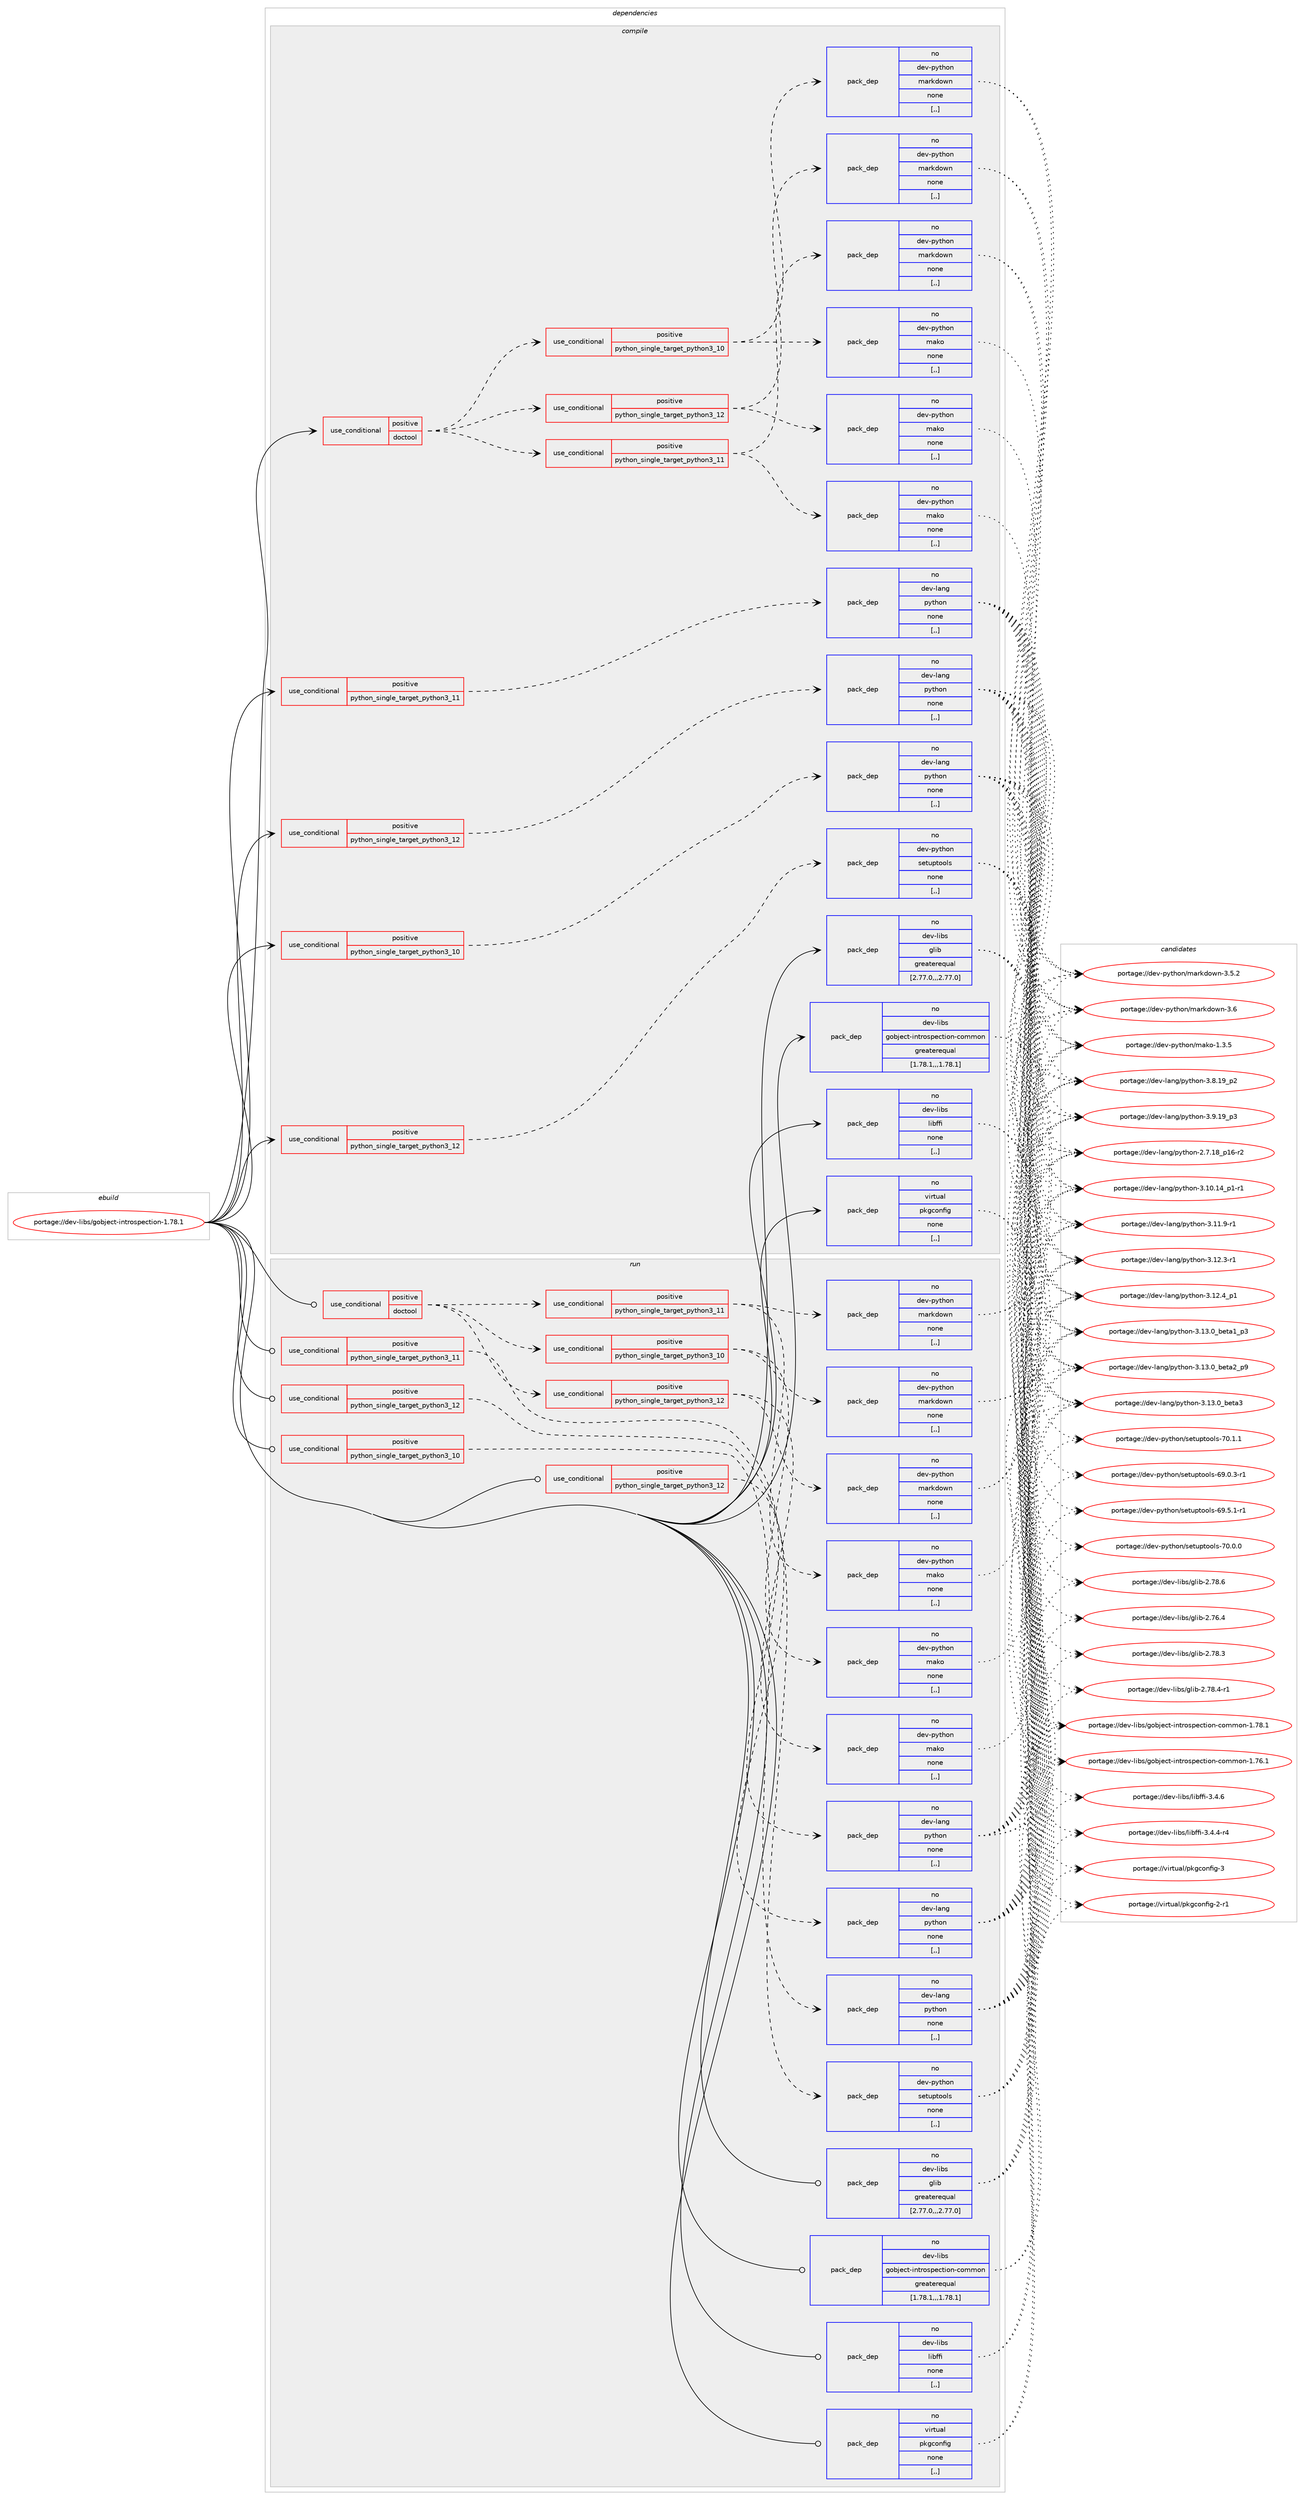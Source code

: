 digraph prolog {

# *************
# Graph options
# *************

newrank=true;
concentrate=true;
compound=true;
graph [rankdir=LR,fontname=Helvetica,fontsize=10,ranksep=1.5];#, ranksep=2.5, nodesep=0.2];
edge  [arrowhead=vee];
node  [fontname=Helvetica,fontsize=10];

# **********
# The ebuild
# **********

subgraph cluster_leftcol {
color=gray;
rank=same;
label=<<i>ebuild</i>>;
id [label="portage://dev-libs/gobject-introspection-1.78.1", color=red, width=4, href="../dev-libs/gobject-introspection-1.78.1.svg"];
}

# ****************
# The dependencies
# ****************

subgraph cluster_midcol {
color=gray;
label=<<i>dependencies</i>>;
subgraph cluster_compile {
fillcolor="#eeeeee";
style=filled;
label=<<i>compile</i>>;
subgraph cond25637 {
dependency105576 [label=<<TABLE BORDER="0" CELLBORDER="1" CELLSPACING="0" CELLPADDING="4"><TR><TD ROWSPAN="3" CELLPADDING="10">use_conditional</TD></TR><TR><TD>positive</TD></TR><TR><TD>doctool</TD></TR></TABLE>>, shape=none, color=red];
subgraph cond25638 {
dependency105577 [label=<<TABLE BORDER="0" CELLBORDER="1" CELLSPACING="0" CELLPADDING="4"><TR><TD ROWSPAN="3" CELLPADDING="10">use_conditional</TD></TR><TR><TD>positive</TD></TR><TR><TD>python_single_target_python3_10</TD></TR></TABLE>>, shape=none, color=red];
subgraph pack78802 {
dependency105578 [label=<<TABLE BORDER="0" CELLBORDER="1" CELLSPACING="0" CELLPADDING="4" WIDTH="220"><TR><TD ROWSPAN="6" CELLPADDING="30">pack_dep</TD></TR><TR><TD WIDTH="110">no</TD></TR><TR><TD>dev-python</TD></TR><TR><TD>mako</TD></TR><TR><TD>none</TD></TR><TR><TD>[,,]</TD></TR></TABLE>>, shape=none, color=blue];
}
dependency105577:e -> dependency105578:w [weight=20,style="dashed",arrowhead="vee"];
subgraph pack78803 {
dependency105579 [label=<<TABLE BORDER="0" CELLBORDER="1" CELLSPACING="0" CELLPADDING="4" WIDTH="220"><TR><TD ROWSPAN="6" CELLPADDING="30">pack_dep</TD></TR><TR><TD WIDTH="110">no</TD></TR><TR><TD>dev-python</TD></TR><TR><TD>markdown</TD></TR><TR><TD>none</TD></TR><TR><TD>[,,]</TD></TR></TABLE>>, shape=none, color=blue];
}
dependency105577:e -> dependency105579:w [weight=20,style="dashed",arrowhead="vee"];
}
dependency105576:e -> dependency105577:w [weight=20,style="dashed",arrowhead="vee"];
subgraph cond25639 {
dependency105580 [label=<<TABLE BORDER="0" CELLBORDER="1" CELLSPACING="0" CELLPADDING="4"><TR><TD ROWSPAN="3" CELLPADDING="10">use_conditional</TD></TR><TR><TD>positive</TD></TR><TR><TD>python_single_target_python3_11</TD></TR></TABLE>>, shape=none, color=red];
subgraph pack78804 {
dependency105581 [label=<<TABLE BORDER="0" CELLBORDER="1" CELLSPACING="0" CELLPADDING="4" WIDTH="220"><TR><TD ROWSPAN="6" CELLPADDING="30">pack_dep</TD></TR><TR><TD WIDTH="110">no</TD></TR><TR><TD>dev-python</TD></TR><TR><TD>mako</TD></TR><TR><TD>none</TD></TR><TR><TD>[,,]</TD></TR></TABLE>>, shape=none, color=blue];
}
dependency105580:e -> dependency105581:w [weight=20,style="dashed",arrowhead="vee"];
subgraph pack78805 {
dependency105582 [label=<<TABLE BORDER="0" CELLBORDER="1" CELLSPACING="0" CELLPADDING="4" WIDTH="220"><TR><TD ROWSPAN="6" CELLPADDING="30">pack_dep</TD></TR><TR><TD WIDTH="110">no</TD></TR><TR><TD>dev-python</TD></TR><TR><TD>markdown</TD></TR><TR><TD>none</TD></TR><TR><TD>[,,]</TD></TR></TABLE>>, shape=none, color=blue];
}
dependency105580:e -> dependency105582:w [weight=20,style="dashed",arrowhead="vee"];
}
dependency105576:e -> dependency105580:w [weight=20,style="dashed",arrowhead="vee"];
subgraph cond25640 {
dependency105583 [label=<<TABLE BORDER="0" CELLBORDER="1" CELLSPACING="0" CELLPADDING="4"><TR><TD ROWSPAN="3" CELLPADDING="10">use_conditional</TD></TR><TR><TD>positive</TD></TR><TR><TD>python_single_target_python3_12</TD></TR></TABLE>>, shape=none, color=red];
subgraph pack78806 {
dependency105584 [label=<<TABLE BORDER="0" CELLBORDER="1" CELLSPACING="0" CELLPADDING="4" WIDTH="220"><TR><TD ROWSPAN="6" CELLPADDING="30">pack_dep</TD></TR><TR><TD WIDTH="110">no</TD></TR><TR><TD>dev-python</TD></TR><TR><TD>mako</TD></TR><TR><TD>none</TD></TR><TR><TD>[,,]</TD></TR></TABLE>>, shape=none, color=blue];
}
dependency105583:e -> dependency105584:w [weight=20,style="dashed",arrowhead="vee"];
subgraph pack78807 {
dependency105585 [label=<<TABLE BORDER="0" CELLBORDER="1" CELLSPACING="0" CELLPADDING="4" WIDTH="220"><TR><TD ROWSPAN="6" CELLPADDING="30">pack_dep</TD></TR><TR><TD WIDTH="110">no</TD></TR><TR><TD>dev-python</TD></TR><TR><TD>markdown</TD></TR><TR><TD>none</TD></TR><TR><TD>[,,]</TD></TR></TABLE>>, shape=none, color=blue];
}
dependency105583:e -> dependency105585:w [weight=20,style="dashed",arrowhead="vee"];
}
dependency105576:e -> dependency105583:w [weight=20,style="dashed",arrowhead="vee"];
}
id:e -> dependency105576:w [weight=20,style="solid",arrowhead="vee"];
subgraph cond25641 {
dependency105586 [label=<<TABLE BORDER="0" CELLBORDER="1" CELLSPACING="0" CELLPADDING="4"><TR><TD ROWSPAN="3" CELLPADDING="10">use_conditional</TD></TR><TR><TD>positive</TD></TR><TR><TD>python_single_target_python3_10</TD></TR></TABLE>>, shape=none, color=red];
subgraph pack78808 {
dependency105587 [label=<<TABLE BORDER="0" CELLBORDER="1" CELLSPACING="0" CELLPADDING="4" WIDTH="220"><TR><TD ROWSPAN="6" CELLPADDING="30">pack_dep</TD></TR><TR><TD WIDTH="110">no</TD></TR><TR><TD>dev-lang</TD></TR><TR><TD>python</TD></TR><TR><TD>none</TD></TR><TR><TD>[,,]</TD></TR></TABLE>>, shape=none, color=blue];
}
dependency105586:e -> dependency105587:w [weight=20,style="dashed",arrowhead="vee"];
}
id:e -> dependency105586:w [weight=20,style="solid",arrowhead="vee"];
subgraph cond25642 {
dependency105588 [label=<<TABLE BORDER="0" CELLBORDER="1" CELLSPACING="0" CELLPADDING="4"><TR><TD ROWSPAN="3" CELLPADDING="10">use_conditional</TD></TR><TR><TD>positive</TD></TR><TR><TD>python_single_target_python3_11</TD></TR></TABLE>>, shape=none, color=red];
subgraph pack78809 {
dependency105589 [label=<<TABLE BORDER="0" CELLBORDER="1" CELLSPACING="0" CELLPADDING="4" WIDTH="220"><TR><TD ROWSPAN="6" CELLPADDING="30">pack_dep</TD></TR><TR><TD WIDTH="110">no</TD></TR><TR><TD>dev-lang</TD></TR><TR><TD>python</TD></TR><TR><TD>none</TD></TR><TR><TD>[,,]</TD></TR></TABLE>>, shape=none, color=blue];
}
dependency105588:e -> dependency105589:w [weight=20,style="dashed",arrowhead="vee"];
}
id:e -> dependency105588:w [weight=20,style="solid",arrowhead="vee"];
subgraph cond25643 {
dependency105590 [label=<<TABLE BORDER="0" CELLBORDER="1" CELLSPACING="0" CELLPADDING="4"><TR><TD ROWSPAN="3" CELLPADDING="10">use_conditional</TD></TR><TR><TD>positive</TD></TR><TR><TD>python_single_target_python3_12</TD></TR></TABLE>>, shape=none, color=red];
subgraph pack78810 {
dependency105591 [label=<<TABLE BORDER="0" CELLBORDER="1" CELLSPACING="0" CELLPADDING="4" WIDTH="220"><TR><TD ROWSPAN="6" CELLPADDING="30">pack_dep</TD></TR><TR><TD WIDTH="110">no</TD></TR><TR><TD>dev-lang</TD></TR><TR><TD>python</TD></TR><TR><TD>none</TD></TR><TR><TD>[,,]</TD></TR></TABLE>>, shape=none, color=blue];
}
dependency105590:e -> dependency105591:w [weight=20,style="dashed",arrowhead="vee"];
}
id:e -> dependency105590:w [weight=20,style="solid",arrowhead="vee"];
subgraph cond25644 {
dependency105592 [label=<<TABLE BORDER="0" CELLBORDER="1" CELLSPACING="0" CELLPADDING="4"><TR><TD ROWSPAN="3" CELLPADDING="10">use_conditional</TD></TR><TR><TD>positive</TD></TR><TR><TD>python_single_target_python3_12</TD></TR></TABLE>>, shape=none, color=red];
subgraph pack78811 {
dependency105593 [label=<<TABLE BORDER="0" CELLBORDER="1" CELLSPACING="0" CELLPADDING="4" WIDTH="220"><TR><TD ROWSPAN="6" CELLPADDING="30">pack_dep</TD></TR><TR><TD WIDTH="110">no</TD></TR><TR><TD>dev-python</TD></TR><TR><TD>setuptools</TD></TR><TR><TD>none</TD></TR><TR><TD>[,,]</TD></TR></TABLE>>, shape=none, color=blue];
}
dependency105592:e -> dependency105593:w [weight=20,style="dashed",arrowhead="vee"];
}
id:e -> dependency105592:w [weight=20,style="solid",arrowhead="vee"];
subgraph pack78812 {
dependency105594 [label=<<TABLE BORDER="0" CELLBORDER="1" CELLSPACING="0" CELLPADDING="4" WIDTH="220"><TR><TD ROWSPAN="6" CELLPADDING="30">pack_dep</TD></TR><TR><TD WIDTH="110">no</TD></TR><TR><TD>dev-libs</TD></TR><TR><TD>glib</TD></TR><TR><TD>greaterequal</TD></TR><TR><TD>[2.77.0,,,2.77.0]</TD></TR></TABLE>>, shape=none, color=blue];
}
id:e -> dependency105594:w [weight=20,style="solid",arrowhead="vee"];
subgraph pack78813 {
dependency105595 [label=<<TABLE BORDER="0" CELLBORDER="1" CELLSPACING="0" CELLPADDING="4" WIDTH="220"><TR><TD ROWSPAN="6" CELLPADDING="30">pack_dep</TD></TR><TR><TD WIDTH="110">no</TD></TR><TR><TD>dev-libs</TD></TR><TR><TD>gobject-introspection-common</TD></TR><TR><TD>greaterequal</TD></TR><TR><TD>[1.78.1,,,1.78.1]</TD></TR></TABLE>>, shape=none, color=blue];
}
id:e -> dependency105595:w [weight=20,style="solid",arrowhead="vee"];
subgraph pack78814 {
dependency105596 [label=<<TABLE BORDER="0" CELLBORDER="1" CELLSPACING="0" CELLPADDING="4" WIDTH="220"><TR><TD ROWSPAN="6" CELLPADDING="30">pack_dep</TD></TR><TR><TD WIDTH="110">no</TD></TR><TR><TD>dev-libs</TD></TR><TR><TD>libffi</TD></TR><TR><TD>none</TD></TR><TR><TD>[,,]</TD></TR></TABLE>>, shape=none, color=blue];
}
id:e -> dependency105596:w [weight=20,style="solid",arrowhead="vee"];
subgraph pack78815 {
dependency105597 [label=<<TABLE BORDER="0" CELLBORDER="1" CELLSPACING="0" CELLPADDING="4" WIDTH="220"><TR><TD ROWSPAN="6" CELLPADDING="30">pack_dep</TD></TR><TR><TD WIDTH="110">no</TD></TR><TR><TD>virtual</TD></TR><TR><TD>pkgconfig</TD></TR><TR><TD>none</TD></TR><TR><TD>[,,]</TD></TR></TABLE>>, shape=none, color=blue];
}
id:e -> dependency105597:w [weight=20,style="solid",arrowhead="vee"];
}
subgraph cluster_compileandrun {
fillcolor="#eeeeee";
style=filled;
label=<<i>compile and run</i>>;
}
subgraph cluster_run {
fillcolor="#eeeeee";
style=filled;
label=<<i>run</i>>;
subgraph cond25645 {
dependency105598 [label=<<TABLE BORDER="0" CELLBORDER="1" CELLSPACING="0" CELLPADDING="4"><TR><TD ROWSPAN="3" CELLPADDING="10">use_conditional</TD></TR><TR><TD>positive</TD></TR><TR><TD>doctool</TD></TR></TABLE>>, shape=none, color=red];
subgraph cond25646 {
dependency105599 [label=<<TABLE BORDER="0" CELLBORDER="1" CELLSPACING="0" CELLPADDING="4"><TR><TD ROWSPAN="3" CELLPADDING="10">use_conditional</TD></TR><TR><TD>positive</TD></TR><TR><TD>python_single_target_python3_10</TD></TR></TABLE>>, shape=none, color=red];
subgraph pack78816 {
dependency105600 [label=<<TABLE BORDER="0" CELLBORDER="1" CELLSPACING="0" CELLPADDING="4" WIDTH="220"><TR><TD ROWSPAN="6" CELLPADDING="30">pack_dep</TD></TR><TR><TD WIDTH="110">no</TD></TR><TR><TD>dev-python</TD></TR><TR><TD>mako</TD></TR><TR><TD>none</TD></TR><TR><TD>[,,]</TD></TR></TABLE>>, shape=none, color=blue];
}
dependency105599:e -> dependency105600:w [weight=20,style="dashed",arrowhead="vee"];
subgraph pack78817 {
dependency105601 [label=<<TABLE BORDER="0" CELLBORDER="1" CELLSPACING="0" CELLPADDING="4" WIDTH="220"><TR><TD ROWSPAN="6" CELLPADDING="30">pack_dep</TD></TR><TR><TD WIDTH="110">no</TD></TR><TR><TD>dev-python</TD></TR><TR><TD>markdown</TD></TR><TR><TD>none</TD></TR><TR><TD>[,,]</TD></TR></TABLE>>, shape=none, color=blue];
}
dependency105599:e -> dependency105601:w [weight=20,style="dashed",arrowhead="vee"];
}
dependency105598:e -> dependency105599:w [weight=20,style="dashed",arrowhead="vee"];
subgraph cond25647 {
dependency105602 [label=<<TABLE BORDER="0" CELLBORDER="1" CELLSPACING="0" CELLPADDING="4"><TR><TD ROWSPAN="3" CELLPADDING="10">use_conditional</TD></TR><TR><TD>positive</TD></TR><TR><TD>python_single_target_python3_11</TD></TR></TABLE>>, shape=none, color=red];
subgraph pack78818 {
dependency105603 [label=<<TABLE BORDER="0" CELLBORDER="1" CELLSPACING="0" CELLPADDING="4" WIDTH="220"><TR><TD ROWSPAN="6" CELLPADDING="30">pack_dep</TD></TR><TR><TD WIDTH="110">no</TD></TR><TR><TD>dev-python</TD></TR><TR><TD>mako</TD></TR><TR><TD>none</TD></TR><TR><TD>[,,]</TD></TR></TABLE>>, shape=none, color=blue];
}
dependency105602:e -> dependency105603:w [weight=20,style="dashed",arrowhead="vee"];
subgraph pack78819 {
dependency105604 [label=<<TABLE BORDER="0" CELLBORDER="1" CELLSPACING="0" CELLPADDING="4" WIDTH="220"><TR><TD ROWSPAN="6" CELLPADDING="30">pack_dep</TD></TR><TR><TD WIDTH="110">no</TD></TR><TR><TD>dev-python</TD></TR><TR><TD>markdown</TD></TR><TR><TD>none</TD></TR><TR><TD>[,,]</TD></TR></TABLE>>, shape=none, color=blue];
}
dependency105602:e -> dependency105604:w [weight=20,style="dashed",arrowhead="vee"];
}
dependency105598:e -> dependency105602:w [weight=20,style="dashed",arrowhead="vee"];
subgraph cond25648 {
dependency105605 [label=<<TABLE BORDER="0" CELLBORDER="1" CELLSPACING="0" CELLPADDING="4"><TR><TD ROWSPAN="3" CELLPADDING="10">use_conditional</TD></TR><TR><TD>positive</TD></TR><TR><TD>python_single_target_python3_12</TD></TR></TABLE>>, shape=none, color=red];
subgraph pack78820 {
dependency105606 [label=<<TABLE BORDER="0" CELLBORDER="1" CELLSPACING="0" CELLPADDING="4" WIDTH="220"><TR><TD ROWSPAN="6" CELLPADDING="30">pack_dep</TD></TR><TR><TD WIDTH="110">no</TD></TR><TR><TD>dev-python</TD></TR><TR><TD>mako</TD></TR><TR><TD>none</TD></TR><TR><TD>[,,]</TD></TR></TABLE>>, shape=none, color=blue];
}
dependency105605:e -> dependency105606:w [weight=20,style="dashed",arrowhead="vee"];
subgraph pack78821 {
dependency105607 [label=<<TABLE BORDER="0" CELLBORDER="1" CELLSPACING="0" CELLPADDING="4" WIDTH="220"><TR><TD ROWSPAN="6" CELLPADDING="30">pack_dep</TD></TR><TR><TD WIDTH="110">no</TD></TR><TR><TD>dev-python</TD></TR><TR><TD>markdown</TD></TR><TR><TD>none</TD></TR><TR><TD>[,,]</TD></TR></TABLE>>, shape=none, color=blue];
}
dependency105605:e -> dependency105607:w [weight=20,style="dashed",arrowhead="vee"];
}
dependency105598:e -> dependency105605:w [weight=20,style="dashed",arrowhead="vee"];
}
id:e -> dependency105598:w [weight=20,style="solid",arrowhead="odot"];
subgraph cond25649 {
dependency105608 [label=<<TABLE BORDER="0" CELLBORDER="1" CELLSPACING="0" CELLPADDING="4"><TR><TD ROWSPAN="3" CELLPADDING="10">use_conditional</TD></TR><TR><TD>positive</TD></TR><TR><TD>python_single_target_python3_10</TD></TR></TABLE>>, shape=none, color=red];
subgraph pack78822 {
dependency105609 [label=<<TABLE BORDER="0" CELLBORDER="1" CELLSPACING="0" CELLPADDING="4" WIDTH="220"><TR><TD ROWSPAN="6" CELLPADDING="30">pack_dep</TD></TR><TR><TD WIDTH="110">no</TD></TR><TR><TD>dev-lang</TD></TR><TR><TD>python</TD></TR><TR><TD>none</TD></TR><TR><TD>[,,]</TD></TR></TABLE>>, shape=none, color=blue];
}
dependency105608:e -> dependency105609:w [weight=20,style="dashed",arrowhead="vee"];
}
id:e -> dependency105608:w [weight=20,style="solid",arrowhead="odot"];
subgraph cond25650 {
dependency105610 [label=<<TABLE BORDER="0" CELLBORDER="1" CELLSPACING="0" CELLPADDING="4"><TR><TD ROWSPAN="3" CELLPADDING="10">use_conditional</TD></TR><TR><TD>positive</TD></TR><TR><TD>python_single_target_python3_11</TD></TR></TABLE>>, shape=none, color=red];
subgraph pack78823 {
dependency105611 [label=<<TABLE BORDER="0" CELLBORDER="1" CELLSPACING="0" CELLPADDING="4" WIDTH="220"><TR><TD ROWSPAN="6" CELLPADDING="30">pack_dep</TD></TR><TR><TD WIDTH="110">no</TD></TR><TR><TD>dev-lang</TD></TR><TR><TD>python</TD></TR><TR><TD>none</TD></TR><TR><TD>[,,]</TD></TR></TABLE>>, shape=none, color=blue];
}
dependency105610:e -> dependency105611:w [weight=20,style="dashed",arrowhead="vee"];
}
id:e -> dependency105610:w [weight=20,style="solid",arrowhead="odot"];
subgraph cond25651 {
dependency105612 [label=<<TABLE BORDER="0" CELLBORDER="1" CELLSPACING="0" CELLPADDING="4"><TR><TD ROWSPAN="3" CELLPADDING="10">use_conditional</TD></TR><TR><TD>positive</TD></TR><TR><TD>python_single_target_python3_12</TD></TR></TABLE>>, shape=none, color=red];
subgraph pack78824 {
dependency105613 [label=<<TABLE BORDER="0" CELLBORDER="1" CELLSPACING="0" CELLPADDING="4" WIDTH="220"><TR><TD ROWSPAN="6" CELLPADDING="30">pack_dep</TD></TR><TR><TD WIDTH="110">no</TD></TR><TR><TD>dev-lang</TD></TR><TR><TD>python</TD></TR><TR><TD>none</TD></TR><TR><TD>[,,]</TD></TR></TABLE>>, shape=none, color=blue];
}
dependency105612:e -> dependency105613:w [weight=20,style="dashed",arrowhead="vee"];
}
id:e -> dependency105612:w [weight=20,style="solid",arrowhead="odot"];
subgraph cond25652 {
dependency105614 [label=<<TABLE BORDER="0" CELLBORDER="1" CELLSPACING="0" CELLPADDING="4"><TR><TD ROWSPAN="3" CELLPADDING="10">use_conditional</TD></TR><TR><TD>positive</TD></TR><TR><TD>python_single_target_python3_12</TD></TR></TABLE>>, shape=none, color=red];
subgraph pack78825 {
dependency105615 [label=<<TABLE BORDER="0" CELLBORDER="1" CELLSPACING="0" CELLPADDING="4" WIDTH="220"><TR><TD ROWSPAN="6" CELLPADDING="30">pack_dep</TD></TR><TR><TD WIDTH="110">no</TD></TR><TR><TD>dev-python</TD></TR><TR><TD>setuptools</TD></TR><TR><TD>none</TD></TR><TR><TD>[,,]</TD></TR></TABLE>>, shape=none, color=blue];
}
dependency105614:e -> dependency105615:w [weight=20,style="dashed",arrowhead="vee"];
}
id:e -> dependency105614:w [weight=20,style="solid",arrowhead="odot"];
subgraph pack78826 {
dependency105616 [label=<<TABLE BORDER="0" CELLBORDER="1" CELLSPACING="0" CELLPADDING="4" WIDTH="220"><TR><TD ROWSPAN="6" CELLPADDING="30">pack_dep</TD></TR><TR><TD WIDTH="110">no</TD></TR><TR><TD>dev-libs</TD></TR><TR><TD>glib</TD></TR><TR><TD>greaterequal</TD></TR><TR><TD>[2.77.0,,,2.77.0]</TD></TR></TABLE>>, shape=none, color=blue];
}
id:e -> dependency105616:w [weight=20,style="solid",arrowhead="odot"];
subgraph pack78827 {
dependency105617 [label=<<TABLE BORDER="0" CELLBORDER="1" CELLSPACING="0" CELLPADDING="4" WIDTH="220"><TR><TD ROWSPAN="6" CELLPADDING="30">pack_dep</TD></TR><TR><TD WIDTH="110">no</TD></TR><TR><TD>dev-libs</TD></TR><TR><TD>gobject-introspection-common</TD></TR><TR><TD>greaterequal</TD></TR><TR><TD>[1.78.1,,,1.78.1]</TD></TR></TABLE>>, shape=none, color=blue];
}
id:e -> dependency105617:w [weight=20,style="solid",arrowhead="odot"];
subgraph pack78828 {
dependency105618 [label=<<TABLE BORDER="0" CELLBORDER="1" CELLSPACING="0" CELLPADDING="4" WIDTH="220"><TR><TD ROWSPAN="6" CELLPADDING="30">pack_dep</TD></TR><TR><TD WIDTH="110">no</TD></TR><TR><TD>dev-libs</TD></TR><TR><TD>libffi</TD></TR><TR><TD>none</TD></TR><TR><TD>[,,]</TD></TR></TABLE>>, shape=none, color=blue];
}
id:e -> dependency105618:w [weight=20,style="solid",arrowhead="odot"];
subgraph pack78829 {
dependency105619 [label=<<TABLE BORDER="0" CELLBORDER="1" CELLSPACING="0" CELLPADDING="4" WIDTH="220"><TR><TD ROWSPAN="6" CELLPADDING="30">pack_dep</TD></TR><TR><TD WIDTH="110">no</TD></TR><TR><TD>virtual</TD></TR><TR><TD>pkgconfig</TD></TR><TR><TD>none</TD></TR><TR><TD>[,,]</TD></TR></TABLE>>, shape=none, color=blue];
}
id:e -> dependency105619:w [weight=20,style="solid",arrowhead="odot"];
}
}

# **************
# The candidates
# **************

subgraph cluster_choices {
rank=same;
color=gray;
label=<<i>candidates</i>>;

subgraph choice78802 {
color=black;
nodesep=1;
choice100101118451121211161041111104710997107111454946514653 [label="portage://dev-python/mako-1.3.5", color=red, width=4,href="../dev-python/mako-1.3.5.svg"];
dependency105578:e -> choice100101118451121211161041111104710997107111454946514653:w [style=dotted,weight="100"];
}
subgraph choice78803 {
color=black;
nodesep=1;
choice100101118451121211161041111104710997114107100111119110455146534650 [label="portage://dev-python/markdown-3.5.2", color=red, width=4,href="../dev-python/markdown-3.5.2.svg"];
choice10010111845112121116104111110471099711410710011111911045514654 [label="portage://dev-python/markdown-3.6", color=red, width=4,href="../dev-python/markdown-3.6.svg"];
dependency105579:e -> choice100101118451121211161041111104710997114107100111119110455146534650:w [style=dotted,weight="100"];
dependency105579:e -> choice10010111845112121116104111110471099711410710011111911045514654:w [style=dotted,weight="100"];
}
subgraph choice78804 {
color=black;
nodesep=1;
choice100101118451121211161041111104710997107111454946514653 [label="portage://dev-python/mako-1.3.5", color=red, width=4,href="../dev-python/mako-1.3.5.svg"];
dependency105581:e -> choice100101118451121211161041111104710997107111454946514653:w [style=dotted,weight="100"];
}
subgraph choice78805 {
color=black;
nodesep=1;
choice100101118451121211161041111104710997114107100111119110455146534650 [label="portage://dev-python/markdown-3.5.2", color=red, width=4,href="../dev-python/markdown-3.5.2.svg"];
choice10010111845112121116104111110471099711410710011111911045514654 [label="portage://dev-python/markdown-3.6", color=red, width=4,href="../dev-python/markdown-3.6.svg"];
dependency105582:e -> choice100101118451121211161041111104710997114107100111119110455146534650:w [style=dotted,weight="100"];
dependency105582:e -> choice10010111845112121116104111110471099711410710011111911045514654:w [style=dotted,weight="100"];
}
subgraph choice78806 {
color=black;
nodesep=1;
choice100101118451121211161041111104710997107111454946514653 [label="portage://dev-python/mako-1.3.5", color=red, width=4,href="../dev-python/mako-1.3.5.svg"];
dependency105584:e -> choice100101118451121211161041111104710997107111454946514653:w [style=dotted,weight="100"];
}
subgraph choice78807 {
color=black;
nodesep=1;
choice100101118451121211161041111104710997114107100111119110455146534650 [label="portage://dev-python/markdown-3.5.2", color=red, width=4,href="../dev-python/markdown-3.5.2.svg"];
choice10010111845112121116104111110471099711410710011111911045514654 [label="portage://dev-python/markdown-3.6", color=red, width=4,href="../dev-python/markdown-3.6.svg"];
dependency105585:e -> choice100101118451121211161041111104710997114107100111119110455146534650:w [style=dotted,weight="100"];
dependency105585:e -> choice10010111845112121116104111110471099711410710011111911045514654:w [style=dotted,weight="100"];
}
subgraph choice78808 {
color=black;
nodesep=1;
choice100101118451089711010347112121116104111110455046554649569511249544511450 [label="portage://dev-lang/python-2.7.18_p16-r2", color=red, width=4,href="../dev-lang/python-2.7.18_p16-r2.svg"];
choice100101118451089711010347112121116104111110455146494846495295112494511449 [label="portage://dev-lang/python-3.10.14_p1-r1", color=red, width=4,href="../dev-lang/python-3.10.14_p1-r1.svg"];
choice100101118451089711010347112121116104111110455146494946574511449 [label="portage://dev-lang/python-3.11.9-r1", color=red, width=4,href="../dev-lang/python-3.11.9-r1.svg"];
choice100101118451089711010347112121116104111110455146495046514511449 [label="portage://dev-lang/python-3.12.3-r1", color=red, width=4,href="../dev-lang/python-3.12.3-r1.svg"];
choice100101118451089711010347112121116104111110455146495046529511249 [label="portage://dev-lang/python-3.12.4_p1", color=red, width=4,href="../dev-lang/python-3.12.4_p1.svg"];
choice10010111845108971101034711212111610411111045514649514648959810111697499511251 [label="portage://dev-lang/python-3.13.0_beta1_p3", color=red, width=4,href="../dev-lang/python-3.13.0_beta1_p3.svg"];
choice10010111845108971101034711212111610411111045514649514648959810111697509511257 [label="portage://dev-lang/python-3.13.0_beta2_p9", color=red, width=4,href="../dev-lang/python-3.13.0_beta2_p9.svg"];
choice1001011184510897110103471121211161041111104551464951464895981011169751 [label="portage://dev-lang/python-3.13.0_beta3", color=red, width=4,href="../dev-lang/python-3.13.0_beta3.svg"];
choice100101118451089711010347112121116104111110455146564649579511250 [label="portage://dev-lang/python-3.8.19_p2", color=red, width=4,href="../dev-lang/python-3.8.19_p2.svg"];
choice100101118451089711010347112121116104111110455146574649579511251 [label="portage://dev-lang/python-3.9.19_p3", color=red, width=4,href="../dev-lang/python-3.9.19_p3.svg"];
dependency105587:e -> choice100101118451089711010347112121116104111110455046554649569511249544511450:w [style=dotted,weight="100"];
dependency105587:e -> choice100101118451089711010347112121116104111110455146494846495295112494511449:w [style=dotted,weight="100"];
dependency105587:e -> choice100101118451089711010347112121116104111110455146494946574511449:w [style=dotted,weight="100"];
dependency105587:e -> choice100101118451089711010347112121116104111110455146495046514511449:w [style=dotted,weight="100"];
dependency105587:e -> choice100101118451089711010347112121116104111110455146495046529511249:w [style=dotted,weight="100"];
dependency105587:e -> choice10010111845108971101034711212111610411111045514649514648959810111697499511251:w [style=dotted,weight="100"];
dependency105587:e -> choice10010111845108971101034711212111610411111045514649514648959810111697509511257:w [style=dotted,weight="100"];
dependency105587:e -> choice1001011184510897110103471121211161041111104551464951464895981011169751:w [style=dotted,weight="100"];
dependency105587:e -> choice100101118451089711010347112121116104111110455146564649579511250:w [style=dotted,weight="100"];
dependency105587:e -> choice100101118451089711010347112121116104111110455146574649579511251:w [style=dotted,weight="100"];
}
subgraph choice78809 {
color=black;
nodesep=1;
choice100101118451089711010347112121116104111110455046554649569511249544511450 [label="portage://dev-lang/python-2.7.18_p16-r2", color=red, width=4,href="../dev-lang/python-2.7.18_p16-r2.svg"];
choice100101118451089711010347112121116104111110455146494846495295112494511449 [label="portage://dev-lang/python-3.10.14_p1-r1", color=red, width=4,href="../dev-lang/python-3.10.14_p1-r1.svg"];
choice100101118451089711010347112121116104111110455146494946574511449 [label="portage://dev-lang/python-3.11.9-r1", color=red, width=4,href="../dev-lang/python-3.11.9-r1.svg"];
choice100101118451089711010347112121116104111110455146495046514511449 [label="portage://dev-lang/python-3.12.3-r1", color=red, width=4,href="../dev-lang/python-3.12.3-r1.svg"];
choice100101118451089711010347112121116104111110455146495046529511249 [label="portage://dev-lang/python-3.12.4_p1", color=red, width=4,href="../dev-lang/python-3.12.4_p1.svg"];
choice10010111845108971101034711212111610411111045514649514648959810111697499511251 [label="portage://dev-lang/python-3.13.0_beta1_p3", color=red, width=4,href="../dev-lang/python-3.13.0_beta1_p3.svg"];
choice10010111845108971101034711212111610411111045514649514648959810111697509511257 [label="portage://dev-lang/python-3.13.0_beta2_p9", color=red, width=4,href="../dev-lang/python-3.13.0_beta2_p9.svg"];
choice1001011184510897110103471121211161041111104551464951464895981011169751 [label="portage://dev-lang/python-3.13.0_beta3", color=red, width=4,href="../dev-lang/python-3.13.0_beta3.svg"];
choice100101118451089711010347112121116104111110455146564649579511250 [label="portage://dev-lang/python-3.8.19_p2", color=red, width=4,href="../dev-lang/python-3.8.19_p2.svg"];
choice100101118451089711010347112121116104111110455146574649579511251 [label="portage://dev-lang/python-3.9.19_p3", color=red, width=4,href="../dev-lang/python-3.9.19_p3.svg"];
dependency105589:e -> choice100101118451089711010347112121116104111110455046554649569511249544511450:w [style=dotted,weight="100"];
dependency105589:e -> choice100101118451089711010347112121116104111110455146494846495295112494511449:w [style=dotted,weight="100"];
dependency105589:e -> choice100101118451089711010347112121116104111110455146494946574511449:w [style=dotted,weight="100"];
dependency105589:e -> choice100101118451089711010347112121116104111110455146495046514511449:w [style=dotted,weight="100"];
dependency105589:e -> choice100101118451089711010347112121116104111110455146495046529511249:w [style=dotted,weight="100"];
dependency105589:e -> choice10010111845108971101034711212111610411111045514649514648959810111697499511251:w [style=dotted,weight="100"];
dependency105589:e -> choice10010111845108971101034711212111610411111045514649514648959810111697509511257:w [style=dotted,weight="100"];
dependency105589:e -> choice1001011184510897110103471121211161041111104551464951464895981011169751:w [style=dotted,weight="100"];
dependency105589:e -> choice100101118451089711010347112121116104111110455146564649579511250:w [style=dotted,weight="100"];
dependency105589:e -> choice100101118451089711010347112121116104111110455146574649579511251:w [style=dotted,weight="100"];
}
subgraph choice78810 {
color=black;
nodesep=1;
choice100101118451089711010347112121116104111110455046554649569511249544511450 [label="portage://dev-lang/python-2.7.18_p16-r2", color=red, width=4,href="../dev-lang/python-2.7.18_p16-r2.svg"];
choice100101118451089711010347112121116104111110455146494846495295112494511449 [label="portage://dev-lang/python-3.10.14_p1-r1", color=red, width=4,href="../dev-lang/python-3.10.14_p1-r1.svg"];
choice100101118451089711010347112121116104111110455146494946574511449 [label="portage://dev-lang/python-3.11.9-r1", color=red, width=4,href="../dev-lang/python-3.11.9-r1.svg"];
choice100101118451089711010347112121116104111110455146495046514511449 [label="portage://dev-lang/python-3.12.3-r1", color=red, width=4,href="../dev-lang/python-3.12.3-r1.svg"];
choice100101118451089711010347112121116104111110455146495046529511249 [label="portage://dev-lang/python-3.12.4_p1", color=red, width=4,href="../dev-lang/python-3.12.4_p1.svg"];
choice10010111845108971101034711212111610411111045514649514648959810111697499511251 [label="portage://dev-lang/python-3.13.0_beta1_p3", color=red, width=4,href="../dev-lang/python-3.13.0_beta1_p3.svg"];
choice10010111845108971101034711212111610411111045514649514648959810111697509511257 [label="portage://dev-lang/python-3.13.0_beta2_p9", color=red, width=4,href="../dev-lang/python-3.13.0_beta2_p9.svg"];
choice1001011184510897110103471121211161041111104551464951464895981011169751 [label="portage://dev-lang/python-3.13.0_beta3", color=red, width=4,href="../dev-lang/python-3.13.0_beta3.svg"];
choice100101118451089711010347112121116104111110455146564649579511250 [label="portage://dev-lang/python-3.8.19_p2", color=red, width=4,href="../dev-lang/python-3.8.19_p2.svg"];
choice100101118451089711010347112121116104111110455146574649579511251 [label="portage://dev-lang/python-3.9.19_p3", color=red, width=4,href="../dev-lang/python-3.9.19_p3.svg"];
dependency105591:e -> choice100101118451089711010347112121116104111110455046554649569511249544511450:w [style=dotted,weight="100"];
dependency105591:e -> choice100101118451089711010347112121116104111110455146494846495295112494511449:w [style=dotted,weight="100"];
dependency105591:e -> choice100101118451089711010347112121116104111110455146494946574511449:w [style=dotted,weight="100"];
dependency105591:e -> choice100101118451089711010347112121116104111110455146495046514511449:w [style=dotted,weight="100"];
dependency105591:e -> choice100101118451089711010347112121116104111110455146495046529511249:w [style=dotted,weight="100"];
dependency105591:e -> choice10010111845108971101034711212111610411111045514649514648959810111697499511251:w [style=dotted,weight="100"];
dependency105591:e -> choice10010111845108971101034711212111610411111045514649514648959810111697509511257:w [style=dotted,weight="100"];
dependency105591:e -> choice1001011184510897110103471121211161041111104551464951464895981011169751:w [style=dotted,weight="100"];
dependency105591:e -> choice100101118451089711010347112121116104111110455146564649579511250:w [style=dotted,weight="100"];
dependency105591:e -> choice100101118451089711010347112121116104111110455146574649579511251:w [style=dotted,weight="100"];
}
subgraph choice78811 {
color=black;
nodesep=1;
choice1001011184511212111610411111047115101116117112116111111108115455457464846514511449 [label="portage://dev-python/setuptools-69.0.3-r1", color=red, width=4,href="../dev-python/setuptools-69.0.3-r1.svg"];
choice1001011184511212111610411111047115101116117112116111111108115455457465346494511449 [label="portage://dev-python/setuptools-69.5.1-r1", color=red, width=4,href="../dev-python/setuptools-69.5.1-r1.svg"];
choice100101118451121211161041111104711510111611711211611111110811545554846484648 [label="portage://dev-python/setuptools-70.0.0", color=red, width=4,href="../dev-python/setuptools-70.0.0.svg"];
choice100101118451121211161041111104711510111611711211611111110811545554846494649 [label="portage://dev-python/setuptools-70.1.1", color=red, width=4,href="../dev-python/setuptools-70.1.1.svg"];
dependency105593:e -> choice1001011184511212111610411111047115101116117112116111111108115455457464846514511449:w [style=dotted,weight="100"];
dependency105593:e -> choice1001011184511212111610411111047115101116117112116111111108115455457465346494511449:w [style=dotted,weight="100"];
dependency105593:e -> choice100101118451121211161041111104711510111611711211611111110811545554846484648:w [style=dotted,weight="100"];
dependency105593:e -> choice100101118451121211161041111104711510111611711211611111110811545554846494649:w [style=dotted,weight="100"];
}
subgraph choice78812 {
color=black;
nodesep=1;
choice1001011184510810598115471031081059845504655544652 [label="portage://dev-libs/glib-2.76.4", color=red, width=4,href="../dev-libs/glib-2.76.4.svg"];
choice1001011184510810598115471031081059845504655564651 [label="portage://dev-libs/glib-2.78.3", color=red, width=4,href="../dev-libs/glib-2.78.3.svg"];
choice10010111845108105981154710310810598455046555646524511449 [label="portage://dev-libs/glib-2.78.4-r1", color=red, width=4,href="../dev-libs/glib-2.78.4-r1.svg"];
choice1001011184510810598115471031081059845504655564654 [label="portage://dev-libs/glib-2.78.6", color=red, width=4,href="../dev-libs/glib-2.78.6.svg"];
dependency105594:e -> choice1001011184510810598115471031081059845504655544652:w [style=dotted,weight="100"];
dependency105594:e -> choice1001011184510810598115471031081059845504655564651:w [style=dotted,weight="100"];
dependency105594:e -> choice10010111845108105981154710310810598455046555646524511449:w [style=dotted,weight="100"];
dependency105594:e -> choice1001011184510810598115471031081059845504655564654:w [style=dotted,weight="100"];
}
subgraph choice78813 {
color=black;
nodesep=1;
choice10010111845108105981154710311198106101991164510511011611411111511210199116105111110459911110910911111045494655544649 [label="portage://dev-libs/gobject-introspection-common-1.76.1", color=red, width=4,href="../dev-libs/gobject-introspection-common-1.76.1.svg"];
choice10010111845108105981154710311198106101991164510511011611411111511210199116105111110459911110910911111045494655564649 [label="portage://dev-libs/gobject-introspection-common-1.78.1", color=red, width=4,href="../dev-libs/gobject-introspection-common-1.78.1.svg"];
dependency105595:e -> choice10010111845108105981154710311198106101991164510511011611411111511210199116105111110459911110910911111045494655544649:w [style=dotted,weight="100"];
dependency105595:e -> choice10010111845108105981154710311198106101991164510511011611411111511210199116105111110459911110910911111045494655564649:w [style=dotted,weight="100"];
}
subgraph choice78814 {
color=black;
nodesep=1;
choice100101118451081059811547108105981021021054551465246524511452 [label="portage://dev-libs/libffi-3.4.4-r4", color=red, width=4,href="../dev-libs/libffi-3.4.4-r4.svg"];
choice10010111845108105981154710810598102102105455146524654 [label="portage://dev-libs/libffi-3.4.6", color=red, width=4,href="../dev-libs/libffi-3.4.6.svg"];
dependency105596:e -> choice100101118451081059811547108105981021021054551465246524511452:w [style=dotted,weight="100"];
dependency105596:e -> choice10010111845108105981154710810598102102105455146524654:w [style=dotted,weight="100"];
}
subgraph choice78815 {
color=black;
nodesep=1;
choice11810511411611797108471121071039911111010210510345504511449 [label="portage://virtual/pkgconfig-2-r1", color=red, width=4,href="../virtual/pkgconfig-2-r1.svg"];
choice1181051141161179710847112107103991111101021051034551 [label="portage://virtual/pkgconfig-3", color=red, width=4,href="../virtual/pkgconfig-3.svg"];
dependency105597:e -> choice11810511411611797108471121071039911111010210510345504511449:w [style=dotted,weight="100"];
dependency105597:e -> choice1181051141161179710847112107103991111101021051034551:w [style=dotted,weight="100"];
}
subgraph choice78816 {
color=black;
nodesep=1;
choice100101118451121211161041111104710997107111454946514653 [label="portage://dev-python/mako-1.3.5", color=red, width=4,href="../dev-python/mako-1.3.5.svg"];
dependency105600:e -> choice100101118451121211161041111104710997107111454946514653:w [style=dotted,weight="100"];
}
subgraph choice78817 {
color=black;
nodesep=1;
choice100101118451121211161041111104710997114107100111119110455146534650 [label="portage://dev-python/markdown-3.5.2", color=red, width=4,href="../dev-python/markdown-3.5.2.svg"];
choice10010111845112121116104111110471099711410710011111911045514654 [label="portage://dev-python/markdown-3.6", color=red, width=4,href="../dev-python/markdown-3.6.svg"];
dependency105601:e -> choice100101118451121211161041111104710997114107100111119110455146534650:w [style=dotted,weight="100"];
dependency105601:e -> choice10010111845112121116104111110471099711410710011111911045514654:w [style=dotted,weight="100"];
}
subgraph choice78818 {
color=black;
nodesep=1;
choice100101118451121211161041111104710997107111454946514653 [label="portage://dev-python/mako-1.3.5", color=red, width=4,href="../dev-python/mako-1.3.5.svg"];
dependency105603:e -> choice100101118451121211161041111104710997107111454946514653:w [style=dotted,weight="100"];
}
subgraph choice78819 {
color=black;
nodesep=1;
choice100101118451121211161041111104710997114107100111119110455146534650 [label="portage://dev-python/markdown-3.5.2", color=red, width=4,href="../dev-python/markdown-3.5.2.svg"];
choice10010111845112121116104111110471099711410710011111911045514654 [label="portage://dev-python/markdown-3.6", color=red, width=4,href="../dev-python/markdown-3.6.svg"];
dependency105604:e -> choice100101118451121211161041111104710997114107100111119110455146534650:w [style=dotted,weight="100"];
dependency105604:e -> choice10010111845112121116104111110471099711410710011111911045514654:w [style=dotted,weight="100"];
}
subgraph choice78820 {
color=black;
nodesep=1;
choice100101118451121211161041111104710997107111454946514653 [label="portage://dev-python/mako-1.3.5", color=red, width=4,href="../dev-python/mako-1.3.5.svg"];
dependency105606:e -> choice100101118451121211161041111104710997107111454946514653:w [style=dotted,weight="100"];
}
subgraph choice78821 {
color=black;
nodesep=1;
choice100101118451121211161041111104710997114107100111119110455146534650 [label="portage://dev-python/markdown-3.5.2", color=red, width=4,href="../dev-python/markdown-3.5.2.svg"];
choice10010111845112121116104111110471099711410710011111911045514654 [label="portage://dev-python/markdown-3.6", color=red, width=4,href="../dev-python/markdown-3.6.svg"];
dependency105607:e -> choice100101118451121211161041111104710997114107100111119110455146534650:w [style=dotted,weight="100"];
dependency105607:e -> choice10010111845112121116104111110471099711410710011111911045514654:w [style=dotted,weight="100"];
}
subgraph choice78822 {
color=black;
nodesep=1;
choice100101118451089711010347112121116104111110455046554649569511249544511450 [label="portage://dev-lang/python-2.7.18_p16-r2", color=red, width=4,href="../dev-lang/python-2.7.18_p16-r2.svg"];
choice100101118451089711010347112121116104111110455146494846495295112494511449 [label="portage://dev-lang/python-3.10.14_p1-r1", color=red, width=4,href="../dev-lang/python-3.10.14_p1-r1.svg"];
choice100101118451089711010347112121116104111110455146494946574511449 [label="portage://dev-lang/python-3.11.9-r1", color=red, width=4,href="../dev-lang/python-3.11.9-r1.svg"];
choice100101118451089711010347112121116104111110455146495046514511449 [label="portage://dev-lang/python-3.12.3-r1", color=red, width=4,href="../dev-lang/python-3.12.3-r1.svg"];
choice100101118451089711010347112121116104111110455146495046529511249 [label="portage://dev-lang/python-3.12.4_p1", color=red, width=4,href="../dev-lang/python-3.12.4_p1.svg"];
choice10010111845108971101034711212111610411111045514649514648959810111697499511251 [label="portage://dev-lang/python-3.13.0_beta1_p3", color=red, width=4,href="../dev-lang/python-3.13.0_beta1_p3.svg"];
choice10010111845108971101034711212111610411111045514649514648959810111697509511257 [label="portage://dev-lang/python-3.13.0_beta2_p9", color=red, width=4,href="../dev-lang/python-3.13.0_beta2_p9.svg"];
choice1001011184510897110103471121211161041111104551464951464895981011169751 [label="portage://dev-lang/python-3.13.0_beta3", color=red, width=4,href="../dev-lang/python-3.13.0_beta3.svg"];
choice100101118451089711010347112121116104111110455146564649579511250 [label="portage://dev-lang/python-3.8.19_p2", color=red, width=4,href="../dev-lang/python-3.8.19_p2.svg"];
choice100101118451089711010347112121116104111110455146574649579511251 [label="portage://dev-lang/python-3.9.19_p3", color=red, width=4,href="../dev-lang/python-3.9.19_p3.svg"];
dependency105609:e -> choice100101118451089711010347112121116104111110455046554649569511249544511450:w [style=dotted,weight="100"];
dependency105609:e -> choice100101118451089711010347112121116104111110455146494846495295112494511449:w [style=dotted,weight="100"];
dependency105609:e -> choice100101118451089711010347112121116104111110455146494946574511449:w [style=dotted,weight="100"];
dependency105609:e -> choice100101118451089711010347112121116104111110455146495046514511449:w [style=dotted,weight="100"];
dependency105609:e -> choice100101118451089711010347112121116104111110455146495046529511249:w [style=dotted,weight="100"];
dependency105609:e -> choice10010111845108971101034711212111610411111045514649514648959810111697499511251:w [style=dotted,weight="100"];
dependency105609:e -> choice10010111845108971101034711212111610411111045514649514648959810111697509511257:w [style=dotted,weight="100"];
dependency105609:e -> choice1001011184510897110103471121211161041111104551464951464895981011169751:w [style=dotted,weight="100"];
dependency105609:e -> choice100101118451089711010347112121116104111110455146564649579511250:w [style=dotted,weight="100"];
dependency105609:e -> choice100101118451089711010347112121116104111110455146574649579511251:w [style=dotted,weight="100"];
}
subgraph choice78823 {
color=black;
nodesep=1;
choice100101118451089711010347112121116104111110455046554649569511249544511450 [label="portage://dev-lang/python-2.7.18_p16-r2", color=red, width=4,href="../dev-lang/python-2.7.18_p16-r2.svg"];
choice100101118451089711010347112121116104111110455146494846495295112494511449 [label="portage://dev-lang/python-3.10.14_p1-r1", color=red, width=4,href="../dev-lang/python-3.10.14_p1-r1.svg"];
choice100101118451089711010347112121116104111110455146494946574511449 [label="portage://dev-lang/python-3.11.9-r1", color=red, width=4,href="../dev-lang/python-3.11.9-r1.svg"];
choice100101118451089711010347112121116104111110455146495046514511449 [label="portage://dev-lang/python-3.12.3-r1", color=red, width=4,href="../dev-lang/python-3.12.3-r1.svg"];
choice100101118451089711010347112121116104111110455146495046529511249 [label="portage://dev-lang/python-3.12.4_p1", color=red, width=4,href="../dev-lang/python-3.12.4_p1.svg"];
choice10010111845108971101034711212111610411111045514649514648959810111697499511251 [label="portage://dev-lang/python-3.13.0_beta1_p3", color=red, width=4,href="../dev-lang/python-3.13.0_beta1_p3.svg"];
choice10010111845108971101034711212111610411111045514649514648959810111697509511257 [label="portage://dev-lang/python-3.13.0_beta2_p9", color=red, width=4,href="../dev-lang/python-3.13.0_beta2_p9.svg"];
choice1001011184510897110103471121211161041111104551464951464895981011169751 [label="portage://dev-lang/python-3.13.0_beta3", color=red, width=4,href="../dev-lang/python-3.13.0_beta3.svg"];
choice100101118451089711010347112121116104111110455146564649579511250 [label="portage://dev-lang/python-3.8.19_p2", color=red, width=4,href="../dev-lang/python-3.8.19_p2.svg"];
choice100101118451089711010347112121116104111110455146574649579511251 [label="portage://dev-lang/python-3.9.19_p3", color=red, width=4,href="../dev-lang/python-3.9.19_p3.svg"];
dependency105611:e -> choice100101118451089711010347112121116104111110455046554649569511249544511450:w [style=dotted,weight="100"];
dependency105611:e -> choice100101118451089711010347112121116104111110455146494846495295112494511449:w [style=dotted,weight="100"];
dependency105611:e -> choice100101118451089711010347112121116104111110455146494946574511449:w [style=dotted,weight="100"];
dependency105611:e -> choice100101118451089711010347112121116104111110455146495046514511449:w [style=dotted,weight="100"];
dependency105611:e -> choice100101118451089711010347112121116104111110455146495046529511249:w [style=dotted,weight="100"];
dependency105611:e -> choice10010111845108971101034711212111610411111045514649514648959810111697499511251:w [style=dotted,weight="100"];
dependency105611:e -> choice10010111845108971101034711212111610411111045514649514648959810111697509511257:w [style=dotted,weight="100"];
dependency105611:e -> choice1001011184510897110103471121211161041111104551464951464895981011169751:w [style=dotted,weight="100"];
dependency105611:e -> choice100101118451089711010347112121116104111110455146564649579511250:w [style=dotted,weight="100"];
dependency105611:e -> choice100101118451089711010347112121116104111110455146574649579511251:w [style=dotted,weight="100"];
}
subgraph choice78824 {
color=black;
nodesep=1;
choice100101118451089711010347112121116104111110455046554649569511249544511450 [label="portage://dev-lang/python-2.7.18_p16-r2", color=red, width=4,href="../dev-lang/python-2.7.18_p16-r2.svg"];
choice100101118451089711010347112121116104111110455146494846495295112494511449 [label="portage://dev-lang/python-3.10.14_p1-r1", color=red, width=4,href="../dev-lang/python-3.10.14_p1-r1.svg"];
choice100101118451089711010347112121116104111110455146494946574511449 [label="portage://dev-lang/python-3.11.9-r1", color=red, width=4,href="../dev-lang/python-3.11.9-r1.svg"];
choice100101118451089711010347112121116104111110455146495046514511449 [label="portage://dev-lang/python-3.12.3-r1", color=red, width=4,href="../dev-lang/python-3.12.3-r1.svg"];
choice100101118451089711010347112121116104111110455146495046529511249 [label="portage://dev-lang/python-3.12.4_p1", color=red, width=4,href="../dev-lang/python-3.12.4_p1.svg"];
choice10010111845108971101034711212111610411111045514649514648959810111697499511251 [label="portage://dev-lang/python-3.13.0_beta1_p3", color=red, width=4,href="../dev-lang/python-3.13.0_beta1_p3.svg"];
choice10010111845108971101034711212111610411111045514649514648959810111697509511257 [label="portage://dev-lang/python-3.13.0_beta2_p9", color=red, width=4,href="../dev-lang/python-3.13.0_beta2_p9.svg"];
choice1001011184510897110103471121211161041111104551464951464895981011169751 [label="portage://dev-lang/python-3.13.0_beta3", color=red, width=4,href="../dev-lang/python-3.13.0_beta3.svg"];
choice100101118451089711010347112121116104111110455146564649579511250 [label="portage://dev-lang/python-3.8.19_p2", color=red, width=4,href="../dev-lang/python-3.8.19_p2.svg"];
choice100101118451089711010347112121116104111110455146574649579511251 [label="portage://dev-lang/python-3.9.19_p3", color=red, width=4,href="../dev-lang/python-3.9.19_p3.svg"];
dependency105613:e -> choice100101118451089711010347112121116104111110455046554649569511249544511450:w [style=dotted,weight="100"];
dependency105613:e -> choice100101118451089711010347112121116104111110455146494846495295112494511449:w [style=dotted,weight="100"];
dependency105613:e -> choice100101118451089711010347112121116104111110455146494946574511449:w [style=dotted,weight="100"];
dependency105613:e -> choice100101118451089711010347112121116104111110455146495046514511449:w [style=dotted,weight="100"];
dependency105613:e -> choice100101118451089711010347112121116104111110455146495046529511249:w [style=dotted,weight="100"];
dependency105613:e -> choice10010111845108971101034711212111610411111045514649514648959810111697499511251:w [style=dotted,weight="100"];
dependency105613:e -> choice10010111845108971101034711212111610411111045514649514648959810111697509511257:w [style=dotted,weight="100"];
dependency105613:e -> choice1001011184510897110103471121211161041111104551464951464895981011169751:w [style=dotted,weight="100"];
dependency105613:e -> choice100101118451089711010347112121116104111110455146564649579511250:w [style=dotted,weight="100"];
dependency105613:e -> choice100101118451089711010347112121116104111110455146574649579511251:w [style=dotted,weight="100"];
}
subgraph choice78825 {
color=black;
nodesep=1;
choice1001011184511212111610411111047115101116117112116111111108115455457464846514511449 [label="portage://dev-python/setuptools-69.0.3-r1", color=red, width=4,href="../dev-python/setuptools-69.0.3-r1.svg"];
choice1001011184511212111610411111047115101116117112116111111108115455457465346494511449 [label="portage://dev-python/setuptools-69.5.1-r1", color=red, width=4,href="../dev-python/setuptools-69.5.1-r1.svg"];
choice100101118451121211161041111104711510111611711211611111110811545554846484648 [label="portage://dev-python/setuptools-70.0.0", color=red, width=4,href="../dev-python/setuptools-70.0.0.svg"];
choice100101118451121211161041111104711510111611711211611111110811545554846494649 [label="portage://dev-python/setuptools-70.1.1", color=red, width=4,href="../dev-python/setuptools-70.1.1.svg"];
dependency105615:e -> choice1001011184511212111610411111047115101116117112116111111108115455457464846514511449:w [style=dotted,weight="100"];
dependency105615:e -> choice1001011184511212111610411111047115101116117112116111111108115455457465346494511449:w [style=dotted,weight="100"];
dependency105615:e -> choice100101118451121211161041111104711510111611711211611111110811545554846484648:w [style=dotted,weight="100"];
dependency105615:e -> choice100101118451121211161041111104711510111611711211611111110811545554846494649:w [style=dotted,weight="100"];
}
subgraph choice78826 {
color=black;
nodesep=1;
choice1001011184510810598115471031081059845504655544652 [label="portage://dev-libs/glib-2.76.4", color=red, width=4,href="../dev-libs/glib-2.76.4.svg"];
choice1001011184510810598115471031081059845504655564651 [label="portage://dev-libs/glib-2.78.3", color=red, width=4,href="../dev-libs/glib-2.78.3.svg"];
choice10010111845108105981154710310810598455046555646524511449 [label="portage://dev-libs/glib-2.78.4-r1", color=red, width=4,href="../dev-libs/glib-2.78.4-r1.svg"];
choice1001011184510810598115471031081059845504655564654 [label="portage://dev-libs/glib-2.78.6", color=red, width=4,href="../dev-libs/glib-2.78.6.svg"];
dependency105616:e -> choice1001011184510810598115471031081059845504655544652:w [style=dotted,weight="100"];
dependency105616:e -> choice1001011184510810598115471031081059845504655564651:w [style=dotted,weight="100"];
dependency105616:e -> choice10010111845108105981154710310810598455046555646524511449:w [style=dotted,weight="100"];
dependency105616:e -> choice1001011184510810598115471031081059845504655564654:w [style=dotted,weight="100"];
}
subgraph choice78827 {
color=black;
nodesep=1;
choice10010111845108105981154710311198106101991164510511011611411111511210199116105111110459911110910911111045494655544649 [label="portage://dev-libs/gobject-introspection-common-1.76.1", color=red, width=4,href="../dev-libs/gobject-introspection-common-1.76.1.svg"];
choice10010111845108105981154710311198106101991164510511011611411111511210199116105111110459911110910911111045494655564649 [label="portage://dev-libs/gobject-introspection-common-1.78.1", color=red, width=4,href="../dev-libs/gobject-introspection-common-1.78.1.svg"];
dependency105617:e -> choice10010111845108105981154710311198106101991164510511011611411111511210199116105111110459911110910911111045494655544649:w [style=dotted,weight="100"];
dependency105617:e -> choice10010111845108105981154710311198106101991164510511011611411111511210199116105111110459911110910911111045494655564649:w [style=dotted,weight="100"];
}
subgraph choice78828 {
color=black;
nodesep=1;
choice100101118451081059811547108105981021021054551465246524511452 [label="portage://dev-libs/libffi-3.4.4-r4", color=red, width=4,href="../dev-libs/libffi-3.4.4-r4.svg"];
choice10010111845108105981154710810598102102105455146524654 [label="portage://dev-libs/libffi-3.4.6", color=red, width=4,href="../dev-libs/libffi-3.4.6.svg"];
dependency105618:e -> choice100101118451081059811547108105981021021054551465246524511452:w [style=dotted,weight="100"];
dependency105618:e -> choice10010111845108105981154710810598102102105455146524654:w [style=dotted,weight="100"];
}
subgraph choice78829 {
color=black;
nodesep=1;
choice11810511411611797108471121071039911111010210510345504511449 [label="portage://virtual/pkgconfig-2-r1", color=red, width=4,href="../virtual/pkgconfig-2-r1.svg"];
choice1181051141161179710847112107103991111101021051034551 [label="portage://virtual/pkgconfig-3", color=red, width=4,href="../virtual/pkgconfig-3.svg"];
dependency105619:e -> choice11810511411611797108471121071039911111010210510345504511449:w [style=dotted,weight="100"];
dependency105619:e -> choice1181051141161179710847112107103991111101021051034551:w [style=dotted,weight="100"];
}
}

}
